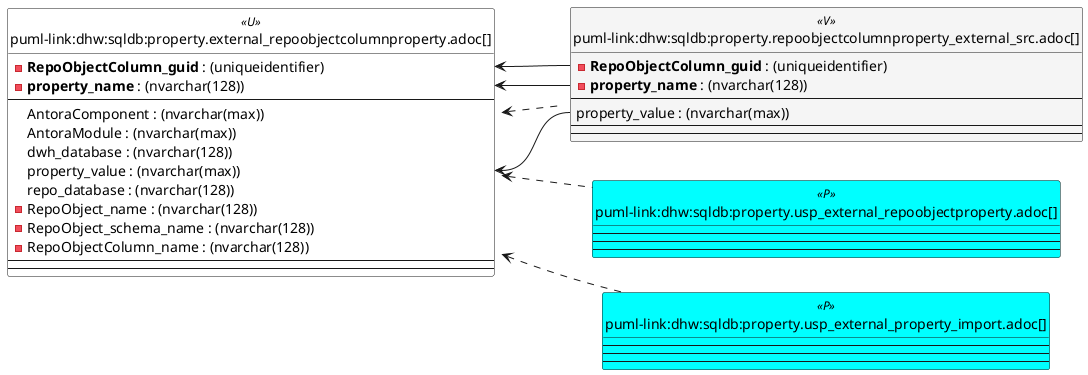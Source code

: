 @startuml
left to right direction
'top to bottom direction
hide circle
'avoide "." issues:
set namespaceSeparator none


skinparam class {
  BackgroundColor White
  BackgroundColor<<FN>> Yellow
  BackgroundColor<<FS>> Yellow
  BackgroundColor<<FT>> LightGray
  BackgroundColor<<IF>> Yellow
  BackgroundColor<<IS>> Yellow
  BackgroundColor<<P>> Aqua
  BackgroundColor<<PC>> Aqua
  BackgroundColor<<SN>> Yellow
  BackgroundColor<<SO>> SlateBlue
  BackgroundColor<<TF>> LightGray
  BackgroundColor<<TR>> Tomato
  BackgroundColor<<U>> White
  BackgroundColor<<V>> WhiteSmoke
  BackgroundColor<<X>> Aqua
  BackgroundColor<<external>> AliceBlue
}


entity "puml-link:dhw:sqldb:property.external_repoobjectcolumnproperty.adoc[]" as property.external_RepoObjectColumnProperty << U >> {
  - **RepoObjectColumn_guid** : (uniqueidentifier)
  - **property_name** : (nvarchar(128))
  --
  AntoraComponent : (nvarchar(max))
  AntoraModule : (nvarchar(max))
  dwh_database : (nvarchar(128))
  property_value : (nvarchar(max))
  repo_database : (nvarchar(128))
  - RepoObject_name : (nvarchar(128))
  - RepoObject_schema_name : (nvarchar(128))
  - RepoObjectColumn_name : (nvarchar(128))
  --
  --
}

entity "puml-link:dhw:sqldb:property.repoobjectcolumnproperty_external_src.adoc[]" as property.RepoObjectColumnProperty_external_src << V >> {
  - **RepoObjectColumn_guid** : (uniqueidentifier)
  - **property_name** : (nvarchar(128))
  --
  property_value : (nvarchar(max))
  --
  --
}

entity "puml-link:dhw:sqldb:property.usp_external_property_import.adoc[]" as property.usp_external_property_import << P >> {
  --
  --
  --
}

entity "puml-link:dhw:sqldb:property.usp_external_repoobjectproperty.adoc[]" as property.usp_external_RepoObjectProperty << P >> {
  --
  --
  --
}

property.external_RepoObjectColumnProperty <.. property.RepoObjectColumnProperty_external_src
property.external_RepoObjectColumnProperty <.. property.usp_external_RepoObjectProperty
property.external_RepoObjectColumnProperty <.. property.usp_external_property_import
"property.external_RepoObjectColumnProperty::property_name" <-- "property.RepoObjectColumnProperty_external_src::property_name"
"property.external_RepoObjectColumnProperty::property_value" <-- "property.RepoObjectColumnProperty_external_src::property_value"
"property.external_RepoObjectColumnProperty::RepoObjectColumn_guid" <-- "property.RepoObjectColumnProperty_external_src::RepoObjectColumn_guid"
@enduml

